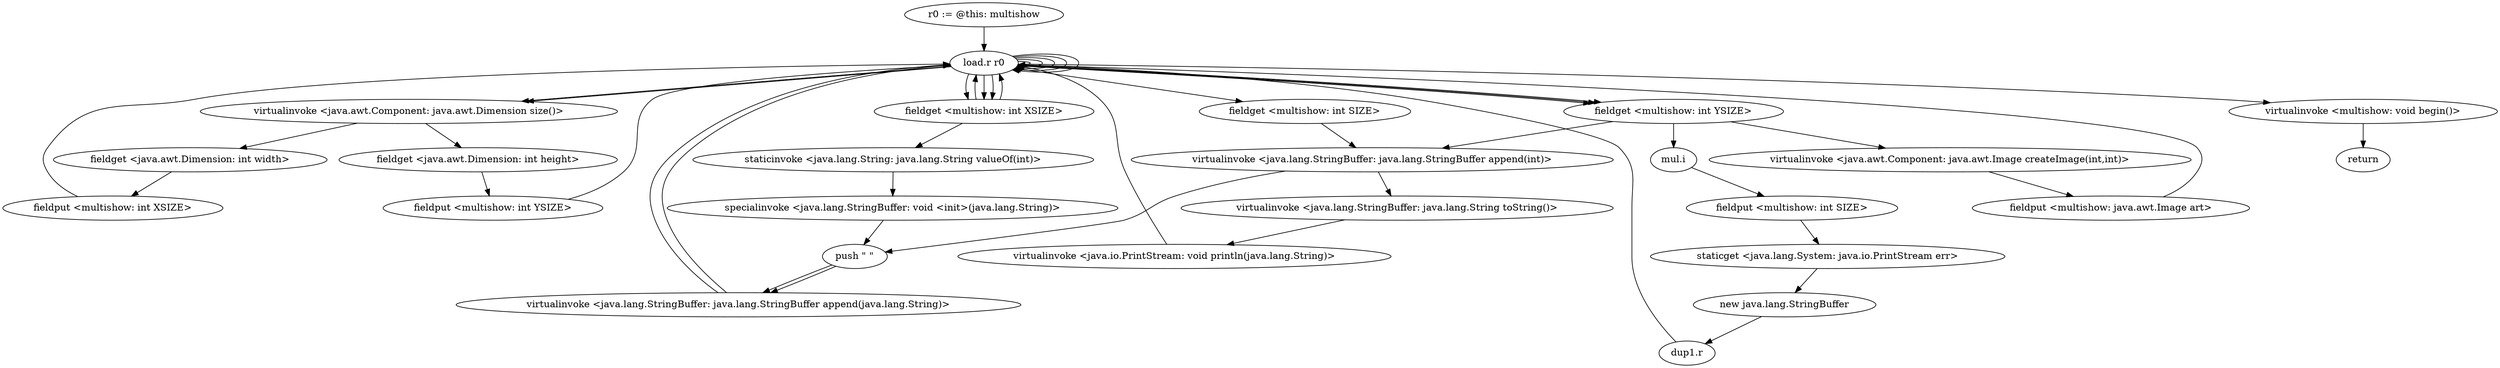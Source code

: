 digraph "" {
    "r0 := @this: multishow"
    "load.r r0"
    "r0 := @this: multishow"->"load.r r0";
    "load.r r0"->"load.r r0";
    "virtualinvoke <java.awt.Component: java.awt.Dimension size()>"
    "load.r r0"->"virtualinvoke <java.awt.Component: java.awt.Dimension size()>";
    "fieldget <java.awt.Dimension: int width>"
    "virtualinvoke <java.awt.Component: java.awt.Dimension size()>"->"fieldget <java.awt.Dimension: int width>";
    "fieldput <multishow: int XSIZE>"
    "fieldget <java.awt.Dimension: int width>"->"fieldput <multishow: int XSIZE>";
    "fieldput <multishow: int XSIZE>"->"load.r r0";
    "load.r r0"->"load.r r0";
    "load.r r0"->"virtualinvoke <java.awt.Component: java.awt.Dimension size()>";
    "fieldget <java.awt.Dimension: int height>"
    "virtualinvoke <java.awt.Component: java.awt.Dimension size()>"->"fieldget <java.awt.Dimension: int height>";
    "fieldput <multishow: int YSIZE>"
    "fieldget <java.awt.Dimension: int height>"->"fieldput <multishow: int YSIZE>";
    "fieldput <multishow: int YSIZE>"->"load.r r0";
    "load.r r0"->"load.r r0";
    "fieldget <multishow: int XSIZE>"
    "load.r r0"->"fieldget <multishow: int XSIZE>";
    "fieldget <multishow: int XSIZE>"->"load.r r0";
    "fieldget <multishow: int YSIZE>"
    "load.r r0"->"fieldget <multishow: int YSIZE>";
    "mul.i"
    "fieldget <multishow: int YSIZE>"->"mul.i";
    "fieldput <multishow: int SIZE>"
    "mul.i"->"fieldput <multishow: int SIZE>";
    "staticget <java.lang.System: java.io.PrintStream err>"
    "fieldput <multishow: int SIZE>"->"staticget <java.lang.System: java.io.PrintStream err>";
    "new java.lang.StringBuffer"
    "staticget <java.lang.System: java.io.PrintStream err>"->"new java.lang.StringBuffer";
    "dup1.r"
    "new java.lang.StringBuffer"->"dup1.r";
    "dup1.r"->"load.r r0";
    "load.r r0"->"fieldget <multishow: int XSIZE>";
    "staticinvoke <java.lang.String: java.lang.String valueOf(int)>"
    "fieldget <multishow: int XSIZE>"->"staticinvoke <java.lang.String: java.lang.String valueOf(int)>";
    "specialinvoke <java.lang.StringBuffer: void <init>(java.lang.String)>"
    "staticinvoke <java.lang.String: java.lang.String valueOf(int)>"->"specialinvoke <java.lang.StringBuffer: void <init>(java.lang.String)>";
    "push \" \""
    "specialinvoke <java.lang.StringBuffer: void <init>(java.lang.String)>"->"push \" \"";
    "virtualinvoke <java.lang.StringBuffer: java.lang.StringBuffer append(java.lang.String)>"
    "push \" \""->"virtualinvoke <java.lang.StringBuffer: java.lang.StringBuffer append(java.lang.String)>";
    "virtualinvoke <java.lang.StringBuffer: java.lang.StringBuffer append(java.lang.String)>"->"load.r r0";
    "load.r r0"->"fieldget <multishow: int YSIZE>";
    "virtualinvoke <java.lang.StringBuffer: java.lang.StringBuffer append(int)>"
    "fieldget <multishow: int YSIZE>"->"virtualinvoke <java.lang.StringBuffer: java.lang.StringBuffer append(int)>";
    "virtualinvoke <java.lang.StringBuffer: java.lang.StringBuffer append(int)>"->"push \" \"";
    "push \" \""->"virtualinvoke <java.lang.StringBuffer: java.lang.StringBuffer append(java.lang.String)>";
    "virtualinvoke <java.lang.StringBuffer: java.lang.StringBuffer append(java.lang.String)>"->"load.r r0";
    "fieldget <multishow: int SIZE>"
    "load.r r0"->"fieldget <multishow: int SIZE>";
    "fieldget <multishow: int SIZE>"->"virtualinvoke <java.lang.StringBuffer: java.lang.StringBuffer append(int)>";
    "virtualinvoke <java.lang.StringBuffer: java.lang.String toString()>"
    "virtualinvoke <java.lang.StringBuffer: java.lang.StringBuffer append(int)>"->"virtualinvoke <java.lang.StringBuffer: java.lang.String toString()>";
    "virtualinvoke <java.io.PrintStream: void println(java.lang.String)>"
    "virtualinvoke <java.lang.StringBuffer: java.lang.String toString()>"->"virtualinvoke <java.io.PrintStream: void println(java.lang.String)>";
    "virtualinvoke <java.io.PrintStream: void println(java.lang.String)>"->"load.r r0";
    "load.r r0"->"load.r r0";
    "load.r r0"->"load.r r0";
    "load.r r0"->"fieldget <multishow: int XSIZE>";
    "fieldget <multishow: int XSIZE>"->"load.r r0";
    "load.r r0"->"fieldget <multishow: int YSIZE>";
    "virtualinvoke <java.awt.Component: java.awt.Image createImage(int,int)>"
    "fieldget <multishow: int YSIZE>"->"virtualinvoke <java.awt.Component: java.awt.Image createImage(int,int)>";
    "fieldput <multishow: java.awt.Image art>"
    "virtualinvoke <java.awt.Component: java.awt.Image createImage(int,int)>"->"fieldput <multishow: java.awt.Image art>";
    "fieldput <multishow: java.awt.Image art>"->"load.r r0";
    "virtualinvoke <multishow: void begin()>"
    "load.r r0"->"virtualinvoke <multishow: void begin()>";
    "return"
    "virtualinvoke <multishow: void begin()>"->"return";
}
